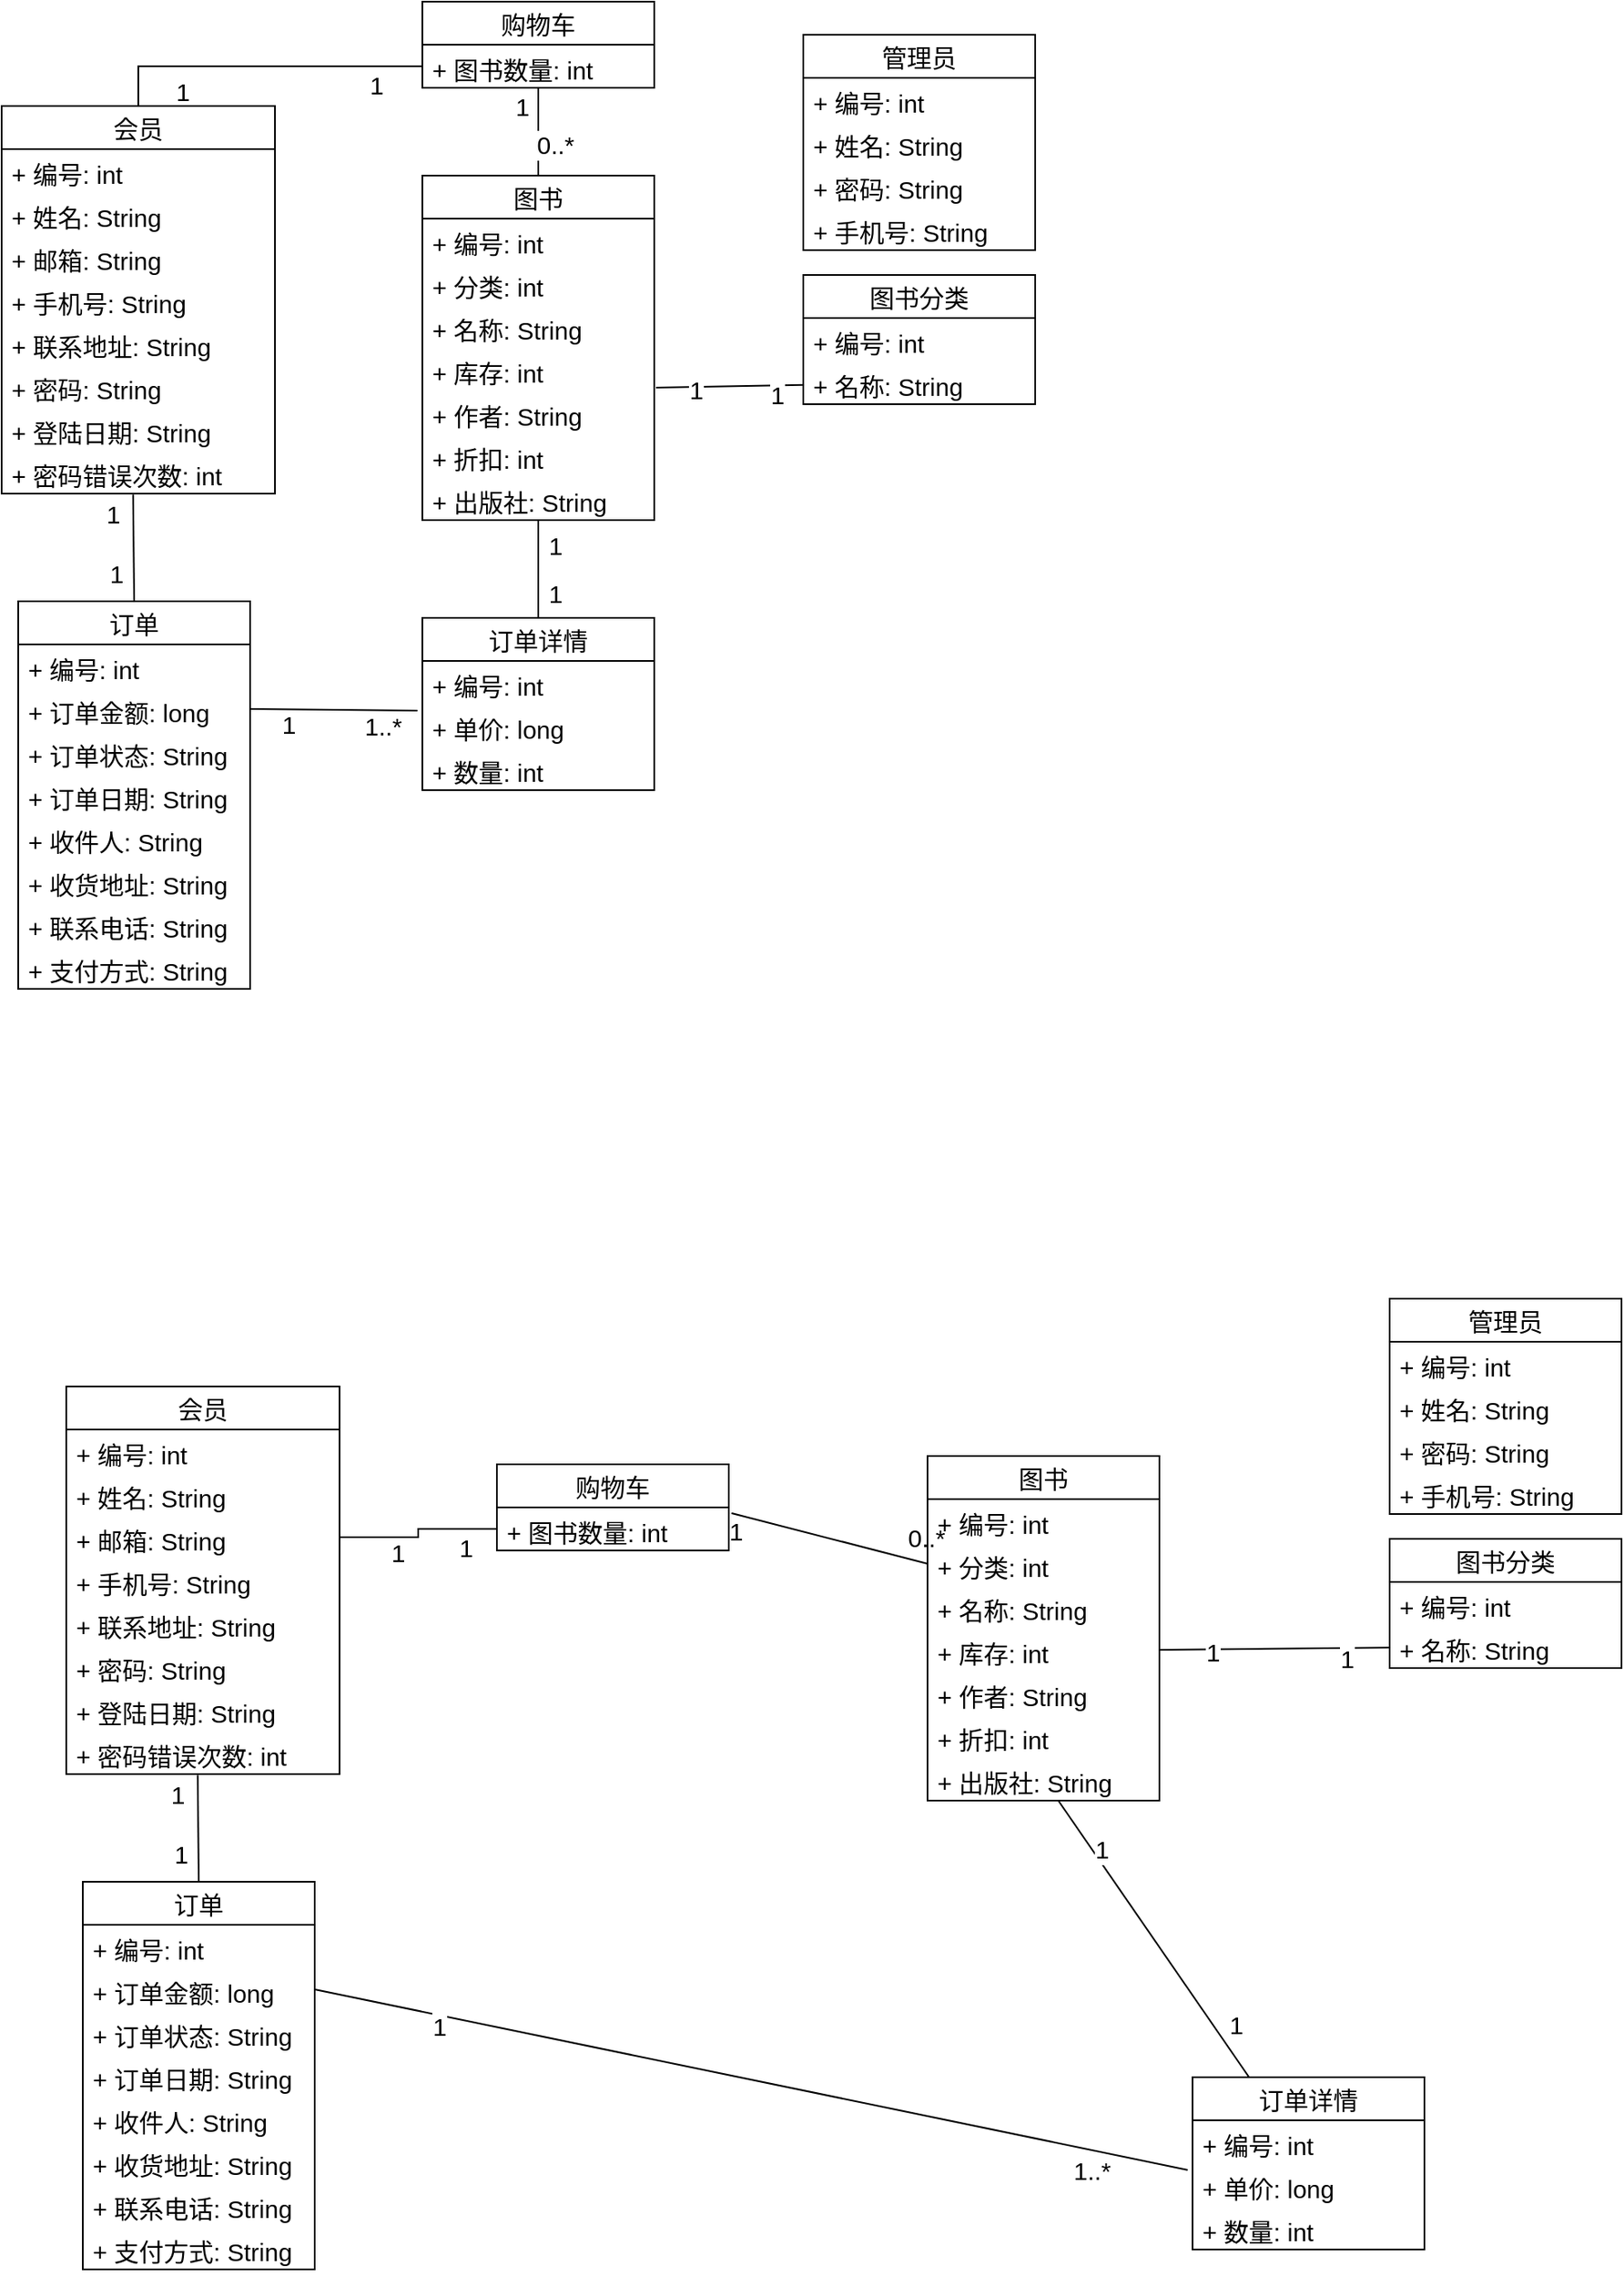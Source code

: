 <mxfile version="13.6.10" type="github">
  <diagram id="9hAJw_1kMw5sHnv18PF5" name="第 1 页">
    <mxGraphModel dx="1553" dy="607" grid="1" gridSize="10" guides="1" tooltips="1" connect="1" arrows="1" fold="1" page="1" pageScale="1" pageWidth="3300" pageHeight="4681" math="0" shadow="0">
      <root>
        <mxCell id="0" />
        <mxCell id="1" parent="0" />
        <mxCell id="OxiHDLjF6rZ07tOKBesM-36" style="edgeStyle=none;rounded=0;orthogonalLoop=1;jettySize=auto;html=1;entryX=0.5;entryY=0;entryDx=0;entryDy=0;endArrow=none;endFill=0;fontSize=15;exitX=0.5;exitY=1;exitDx=0;exitDy=0;" edge="1" parent="1" source="OxiHDLjF6rZ07tOKBesM-5" target="OxiHDLjF6rZ07tOKBesM-13">
          <mxGeometry relative="1" as="geometry">
            <mxPoint x="558" y="326" as="sourcePoint" />
          </mxGeometry>
        </mxCell>
        <mxCell id="OxiHDLjF6rZ07tOKBesM-37" value="1" style="edgeLabel;html=1;align=center;verticalAlign=middle;resizable=0;points=[];fontSize=15;" vertex="1" connectable="0" parent="OxiHDLjF6rZ07tOKBesM-36">
          <mxGeometry x="-0.829" y="-2" relative="1" as="geometry">
            <mxPoint x="-8.0" y="6" as="offset" />
          </mxGeometry>
        </mxCell>
        <mxCell id="OxiHDLjF6rZ07tOKBesM-38" value="0..*" style="edgeLabel;html=1;align=center;verticalAlign=middle;resizable=0;points=[];fontSize=15;" vertex="1" connectable="0" parent="OxiHDLjF6rZ07tOKBesM-36">
          <mxGeometry x="0.803" y="-1" relative="1" as="geometry">
            <mxPoint x="11" y="-14.12" as="offset" />
          </mxGeometry>
        </mxCell>
        <mxCell id="OxiHDLjF6rZ07tOKBesM-42" style="edgeStyle=none;rounded=0;orthogonalLoop=1;jettySize=auto;html=1;entryX=-0.021;entryY=0.152;entryDx=0;entryDy=0;entryPerimeter=0;endArrow=none;endFill=0;fontSize=15;exitX=1;exitY=0.5;exitDx=0;exitDy=0;" edge="1" parent="1" source="OxiHDLjF6rZ07tOKBesM-3" target="OxiHDLjF6rZ07tOKBesM-79">
          <mxGeometry relative="1" as="geometry">
            <mxPoint x="425" y="592.012" as="targetPoint" />
          </mxGeometry>
        </mxCell>
        <mxCell id="OxiHDLjF6rZ07tOKBesM-43" value="1" style="edgeLabel;html=1;align=center;verticalAlign=middle;resizable=0;points=[];fontSize=15;" vertex="1" connectable="0" parent="OxiHDLjF6rZ07tOKBesM-42">
          <mxGeometry x="-0.757" y="-1" relative="1" as="geometry">
            <mxPoint x="10.58" y="7.41" as="offset" />
          </mxGeometry>
        </mxCell>
        <mxCell id="OxiHDLjF6rZ07tOKBesM-44" value="1..*" style="edgeLabel;html=1;align=center;verticalAlign=middle;resizable=0;points=[];fontSize=15;" vertex="1" connectable="0" parent="OxiHDLjF6rZ07tOKBesM-42">
          <mxGeometry x="0.829" y="-1" relative="1" as="geometry">
            <mxPoint x="-12.95" y="7.93" as="offset" />
          </mxGeometry>
        </mxCell>
        <mxCell id="OxiHDLjF6rZ07tOKBesM-29" style="rounded=0;orthogonalLoop=1;jettySize=auto;html=1;endArrow=none;endFill=0;entryX=0;entryY=0.5;entryDx=0;entryDy=0;exitX=0.5;exitY=0;exitDx=0;exitDy=0;edgeStyle=orthogonalEdgeStyle;fontSize=15;" edge="1" parent="1" source="OxiHDLjF6rZ07tOKBesM-9" target="OxiHDLjF6rZ07tOKBesM-6">
          <mxGeometry relative="1" as="geometry">
            <mxPoint x="240" y="267" as="sourcePoint" />
          </mxGeometry>
        </mxCell>
        <mxCell id="OxiHDLjF6rZ07tOKBesM-31" value="1" style="edgeLabel;html=1;align=center;verticalAlign=middle;resizable=0;points=[];fontSize=15;" vertex="1" connectable="0" parent="OxiHDLjF6rZ07tOKBesM-29">
          <mxGeometry x="-0.825" y="-1" relative="1" as="geometry">
            <mxPoint x="25.52" y="7.65" as="offset" />
          </mxGeometry>
        </mxCell>
        <mxCell id="OxiHDLjF6rZ07tOKBesM-32" value="1" style="edgeLabel;html=1;align=center;verticalAlign=middle;resizable=0;points=[];fontSize=15;" vertex="1" connectable="0" parent="OxiHDLjF6rZ07tOKBesM-29">
          <mxGeometry x="0.812" relative="1" as="geometry">
            <mxPoint x="-10" y="11" as="offset" />
          </mxGeometry>
        </mxCell>
        <mxCell id="OxiHDLjF6rZ07tOKBesM-33" style="edgeStyle=none;rounded=0;orthogonalLoop=1;jettySize=auto;html=1;entryX=0.5;entryY=0;entryDx=0;entryDy=0;endArrow=none;endFill=0;exitX=0.481;exitY=1.025;exitDx=0;exitDy=0;exitPerimeter=0;fontSize=15;" edge="1" parent="1" source="OxiHDLjF6rZ07tOKBesM-55" target="OxiHDLjF6rZ07tOKBesM-1">
          <mxGeometry relative="1" as="geometry">
            <mxPoint x="305" y="408" as="sourcePoint" />
          </mxGeometry>
        </mxCell>
        <mxCell id="OxiHDLjF6rZ07tOKBesM-34" value="1" style="edgeLabel;html=1;align=center;verticalAlign=middle;resizable=0;points=[];fontSize=15;" vertex="1" connectable="0" parent="OxiHDLjF6rZ07tOKBesM-33">
          <mxGeometry x="-0.748" y="1" relative="1" as="geometry">
            <mxPoint x="-13.83" y="3.34" as="offset" />
          </mxGeometry>
        </mxCell>
        <mxCell id="OxiHDLjF6rZ07tOKBesM-35" value="1" style="edgeLabel;html=1;align=center;verticalAlign=middle;resizable=0;points=[];fontSize=15;" vertex="1" connectable="0" parent="OxiHDLjF6rZ07tOKBesM-33">
          <mxGeometry x="0.851" y="-2" relative="1" as="geometry">
            <mxPoint x="-9.09" y="-12.02" as="offset" />
          </mxGeometry>
        </mxCell>
        <mxCell id="OxiHDLjF6rZ07tOKBesM-39" style="edgeStyle=none;rounded=0;orthogonalLoop=1;jettySize=auto;html=1;endArrow=none;endFill=0;fontSize=15;" edge="1" parent="1" target="OxiHDLjF6rZ07tOKBesM-18">
          <mxGeometry relative="1" as="geometry">
            <mxPoint x="566" y="350" as="sourcePoint" />
            <mxPoint x="705.0" y="146" as="targetPoint" />
          </mxGeometry>
        </mxCell>
        <mxCell id="OxiHDLjF6rZ07tOKBesM-40" value="1" style="edgeLabel;html=1;align=center;verticalAlign=middle;resizable=0;points=[];fontSize=15;" vertex="1" connectable="0" parent="OxiHDLjF6rZ07tOKBesM-39">
          <mxGeometry x="-0.667" y="-1" relative="1" as="geometry">
            <mxPoint x="9" as="offset" />
          </mxGeometry>
        </mxCell>
        <mxCell id="OxiHDLjF6rZ07tOKBesM-41" value="1" style="edgeLabel;html=1;align=center;verticalAlign=middle;resizable=0;points=[];fontSize=15;" vertex="1" connectable="0" parent="OxiHDLjF6rZ07tOKBesM-39">
          <mxGeometry x="0.636" y="-1" relative="1" as="geometry">
            <mxPoint x="-0.58" y="4.36" as="offset" />
          </mxGeometry>
        </mxCell>
        <mxCell id="OxiHDLjF6rZ07tOKBesM-46" style="edgeStyle=none;rounded=0;orthogonalLoop=1;jettySize=auto;html=1;exitX=0.5;exitY=0;exitDx=0;exitDy=0;endArrow=none;endFill=0;fontSize=15;" edge="1" parent="1" source="OxiHDLjF6rZ07tOKBesM-5" target="OxiHDLjF6rZ07tOKBesM-5">
          <mxGeometry relative="1" as="geometry" />
        </mxCell>
        <mxCell id="OxiHDLjF6rZ07tOKBesM-70" style="rounded=0;orthogonalLoop=1;jettySize=auto;html=1;endArrow=none;endFill=0;fontSize=15;" edge="1" parent="1" source="OxiHDLjF6rZ07tOKBesM-21" target="OxiHDLjF6rZ07tOKBesM-16">
          <mxGeometry relative="1" as="geometry">
            <mxPoint x="485" y="482" as="targetPoint" />
          </mxGeometry>
        </mxCell>
        <mxCell id="OxiHDLjF6rZ07tOKBesM-71" value="1" style="edgeLabel;html=1;align=center;verticalAlign=middle;resizable=0;points=[];fontSize=15;" vertex="1" connectable="0" parent="OxiHDLjF6rZ07tOKBesM-70">
          <mxGeometry x="-0.678" relative="1" as="geometry">
            <mxPoint x="10" y="-5.53" as="offset" />
          </mxGeometry>
        </mxCell>
        <mxCell id="OxiHDLjF6rZ07tOKBesM-72" value="1" style="edgeLabel;html=1;align=center;verticalAlign=middle;resizable=0;points=[];fontSize=15;" vertex="1" connectable="0" parent="OxiHDLjF6rZ07tOKBesM-70">
          <mxGeometry x="0.729" y="-1" relative="1" as="geometry">
            <mxPoint x="9" y="7.24" as="offset" />
          </mxGeometry>
        </mxCell>
        <mxCell id="OxiHDLjF6rZ07tOKBesM-9" value="会员" style="swimlane;fontStyle=0;childLayout=stackLayout;horizontal=1;startSize=26;fillColor=none;horizontalStack=0;resizeParent=1;resizeParentMax=0;resizeLast=0;collapsible=1;marginBottom=0;fontSize=15;" vertex="1" parent="1">
          <mxGeometry x="171" y="180" width="165" height="234" as="geometry" />
        </mxCell>
        <mxCell id="OxiHDLjF6rZ07tOKBesM-54" value="+ 编号: int" style="text;strokeColor=none;fillColor=none;align=left;verticalAlign=top;spacingLeft=4;spacingRight=4;overflow=hidden;rotatable=0;points=[[0,0.5],[1,0.5]];portConstraint=eastwest;fontSize=15;" vertex="1" parent="OxiHDLjF6rZ07tOKBesM-9">
          <mxGeometry y="26" width="165" height="26" as="geometry" />
        </mxCell>
        <mxCell id="OxiHDLjF6rZ07tOKBesM-11" value="+ 姓名: String" style="text;strokeColor=none;fillColor=none;align=left;verticalAlign=top;spacingLeft=4;spacingRight=4;overflow=hidden;rotatable=0;points=[[0,0.5],[1,0.5]];portConstraint=eastwest;fontSize=15;" vertex="1" parent="OxiHDLjF6rZ07tOKBesM-9">
          <mxGeometry y="52" width="165" height="26" as="geometry" />
        </mxCell>
        <mxCell id="OxiHDLjF6rZ07tOKBesM-10" value="+ 邮箱: String" style="text;strokeColor=none;fillColor=none;align=left;verticalAlign=top;spacingLeft=4;spacingRight=4;overflow=hidden;rotatable=0;points=[[0,0.5],[1,0.5]];portConstraint=eastwest;fontSize=15;" vertex="1" parent="OxiHDLjF6rZ07tOKBesM-9">
          <mxGeometry y="78" width="165" height="26" as="geometry" />
        </mxCell>
        <mxCell id="OxiHDLjF6rZ07tOKBesM-63" value="+ 手机号: String" style="text;strokeColor=none;fillColor=none;align=left;verticalAlign=top;spacingLeft=4;spacingRight=4;overflow=hidden;rotatable=0;points=[[0,0.5],[1,0.5]];portConstraint=eastwest;fontSize=15;" vertex="1" parent="OxiHDLjF6rZ07tOKBesM-9">
          <mxGeometry y="104" width="165" height="26" as="geometry" />
        </mxCell>
        <mxCell id="OxiHDLjF6rZ07tOKBesM-50" value="+ 联系地址: String" style="text;strokeColor=none;fillColor=none;align=left;verticalAlign=top;spacingLeft=4;spacingRight=4;overflow=hidden;rotatable=0;points=[[0,0.5],[1,0.5]];portConstraint=eastwest;fontSize=15;" vertex="1" parent="OxiHDLjF6rZ07tOKBesM-9">
          <mxGeometry y="130" width="165" height="26" as="geometry" />
        </mxCell>
        <mxCell id="OxiHDLjF6rZ07tOKBesM-81" value="+ 密码: String" style="text;strokeColor=none;fillColor=none;align=left;verticalAlign=top;spacingLeft=4;spacingRight=4;overflow=hidden;rotatable=0;points=[[0,0.5],[1,0.5]];portConstraint=eastwest;fontSize=15;" vertex="1" parent="OxiHDLjF6rZ07tOKBesM-9">
          <mxGeometry y="156" width="165" height="26" as="geometry" />
        </mxCell>
        <mxCell id="OxiHDLjF6rZ07tOKBesM-80" value="+ 登陆日期: String" style="text;strokeColor=none;fillColor=none;align=left;verticalAlign=top;spacingLeft=4;spacingRight=4;overflow=hidden;rotatable=0;points=[[0,0.5],[1,0.5]];portConstraint=eastwest;fontSize=15;" vertex="1" parent="OxiHDLjF6rZ07tOKBesM-9">
          <mxGeometry y="182" width="165" height="26" as="geometry" />
        </mxCell>
        <mxCell id="OxiHDLjF6rZ07tOKBesM-55" value="+ 密码错误次数: int" style="text;strokeColor=none;fillColor=none;align=left;verticalAlign=top;spacingLeft=4;spacingRight=4;overflow=hidden;rotatable=0;points=[[0,0.5],[1,0.5]];portConstraint=eastwest;fontSize=15;" vertex="1" parent="OxiHDLjF6rZ07tOKBesM-9">
          <mxGeometry y="208" width="165" height="26" as="geometry" />
        </mxCell>
        <mxCell id="OxiHDLjF6rZ07tOKBesM-5" value="购物车" style="swimlane;fontStyle=0;childLayout=stackLayout;horizontal=1;startSize=26;fillColor=none;horizontalStack=0;resizeParent=1;resizeParentMax=0;resizeLast=0;collapsible=1;marginBottom=0;fontSize=15;" vertex="1" parent="1">
          <mxGeometry x="425" y="117" width="140" height="52" as="geometry" />
        </mxCell>
        <mxCell id="OxiHDLjF6rZ07tOKBesM-6" value="+ 图书数量: int" style="text;strokeColor=none;fillColor=none;align=left;verticalAlign=top;spacingLeft=4;spacingRight=4;overflow=hidden;rotatable=0;points=[[0,0.5],[1,0.5]];portConstraint=eastwest;fontSize=15;" vertex="1" parent="OxiHDLjF6rZ07tOKBesM-5">
          <mxGeometry y="26" width="140" height="26" as="geometry" />
        </mxCell>
        <mxCell id="OxiHDLjF6rZ07tOKBesM-25" value="管理员" style="swimlane;fontStyle=0;childLayout=stackLayout;horizontal=1;startSize=26;fillColor=none;horizontalStack=0;resizeParent=1;resizeParentMax=0;resizeLast=0;collapsible=1;marginBottom=0;fontSize=15;" vertex="1" parent="1">
          <mxGeometry x="655" y="137" width="140" height="130" as="geometry" />
        </mxCell>
        <mxCell id="OxiHDLjF6rZ07tOKBesM-64" value="+ 编号: int" style="text;strokeColor=none;fillColor=none;align=left;verticalAlign=top;spacingLeft=4;spacingRight=4;overflow=hidden;rotatable=0;points=[[0,0.5],[1,0.5]];portConstraint=eastwest;fontSize=15;" vertex="1" parent="OxiHDLjF6rZ07tOKBesM-25">
          <mxGeometry y="26" width="140" height="26" as="geometry" />
        </mxCell>
        <mxCell id="OxiHDLjF6rZ07tOKBesM-65" value="+ 姓名: String" style="text;strokeColor=none;fillColor=none;align=left;verticalAlign=top;spacingLeft=4;spacingRight=4;overflow=hidden;rotatable=0;points=[[0,0.5],[1,0.5]];portConstraint=eastwest;fontSize=15;" vertex="1" parent="OxiHDLjF6rZ07tOKBesM-25">
          <mxGeometry y="52" width="140" height="26" as="geometry" />
        </mxCell>
        <mxCell id="OxiHDLjF6rZ07tOKBesM-68" value="+ 密码: String" style="text;strokeColor=none;fillColor=none;align=left;verticalAlign=top;spacingLeft=4;spacingRight=4;overflow=hidden;rotatable=0;points=[[0,0.5],[1,0.5]];portConstraint=eastwest;fontSize=15;" vertex="1" parent="OxiHDLjF6rZ07tOKBesM-25">
          <mxGeometry y="78" width="140" height="26" as="geometry" />
        </mxCell>
        <mxCell id="OxiHDLjF6rZ07tOKBesM-67" value="+ 手机号: String" style="text;strokeColor=none;fillColor=none;align=left;verticalAlign=top;spacingLeft=4;spacingRight=4;overflow=hidden;rotatable=0;points=[[0,0.5],[1,0.5]];portConstraint=eastwest;fontSize=15;" vertex="1" parent="OxiHDLjF6rZ07tOKBesM-25">
          <mxGeometry y="104" width="140" height="26" as="geometry" />
        </mxCell>
        <mxCell id="OxiHDLjF6rZ07tOKBesM-1" value="订单" style="swimlane;fontStyle=0;childLayout=stackLayout;horizontal=1;startSize=26;fillColor=none;horizontalStack=0;resizeParent=1;resizeParentMax=0;resizeLast=0;collapsible=1;marginBottom=0;fontSize=15;" vertex="1" parent="1">
          <mxGeometry x="181" y="479" width="140" height="234" as="geometry" />
        </mxCell>
        <mxCell id="OxiHDLjF6rZ07tOKBesM-73" value="+ 编号: int" style="text;strokeColor=none;fillColor=none;align=left;verticalAlign=top;spacingLeft=4;spacingRight=4;overflow=hidden;rotatable=0;points=[[0,0.5],[1,0.5]];portConstraint=eastwest;fontSize=15;" vertex="1" parent="OxiHDLjF6rZ07tOKBesM-1">
          <mxGeometry y="26" width="140" height="26" as="geometry" />
        </mxCell>
        <mxCell id="OxiHDLjF6rZ07tOKBesM-3" value="+ 订单金额: long" style="text;strokeColor=none;fillColor=none;align=left;verticalAlign=top;spacingLeft=4;spacingRight=4;overflow=hidden;rotatable=0;points=[[0,0.5],[1,0.5]];portConstraint=eastwest;fontSize=15;" vertex="1" parent="OxiHDLjF6rZ07tOKBesM-1">
          <mxGeometry y="52" width="140" height="26" as="geometry" />
        </mxCell>
        <mxCell id="OxiHDLjF6rZ07tOKBesM-76" value="+ 订单状态: String" style="text;strokeColor=none;fillColor=none;align=left;verticalAlign=top;spacingLeft=4;spacingRight=4;overflow=hidden;rotatable=0;points=[[0,0.5],[1,0.5]];portConstraint=eastwest;fontSize=15;" vertex="1" parent="OxiHDLjF6rZ07tOKBesM-1">
          <mxGeometry y="78" width="140" height="26" as="geometry" />
        </mxCell>
        <mxCell id="OxiHDLjF6rZ07tOKBesM-75" value="+ 订单日期: String" style="text;strokeColor=none;fillColor=none;align=left;verticalAlign=top;spacingLeft=4;spacingRight=4;overflow=hidden;rotatable=0;points=[[0,0.5],[1,0.5]];portConstraint=eastwest;fontSize=15;" vertex="1" parent="OxiHDLjF6rZ07tOKBesM-1">
          <mxGeometry y="104" width="140" height="26" as="geometry" />
        </mxCell>
        <mxCell id="OxiHDLjF6rZ07tOKBesM-74" value="+ 收件人: String" style="text;strokeColor=none;fillColor=none;align=left;verticalAlign=top;spacingLeft=4;spacingRight=4;overflow=hidden;rotatable=0;points=[[0,0.5],[1,0.5]];portConstraint=eastwest;fontSize=15;" vertex="1" parent="OxiHDLjF6rZ07tOKBesM-1">
          <mxGeometry y="130" width="140" height="26" as="geometry" />
        </mxCell>
        <mxCell id="OxiHDLjF6rZ07tOKBesM-77" value="+ 收货地址: String" style="text;strokeColor=none;fillColor=none;align=left;verticalAlign=top;spacingLeft=4;spacingRight=4;overflow=hidden;rotatable=0;points=[[0,0.5],[1,0.5]];portConstraint=eastwest;fontSize=15;" vertex="1" parent="OxiHDLjF6rZ07tOKBesM-1">
          <mxGeometry y="156" width="140" height="26" as="geometry" />
        </mxCell>
        <mxCell id="OxiHDLjF6rZ07tOKBesM-83" value="+ 联系电话: String" style="text;strokeColor=none;fillColor=none;align=left;verticalAlign=top;spacingLeft=4;spacingRight=4;overflow=hidden;rotatable=0;points=[[0,0.5],[1,0.5]];portConstraint=eastwest;fontSize=15;" vertex="1" parent="OxiHDLjF6rZ07tOKBesM-1">
          <mxGeometry y="182" width="140" height="26" as="geometry" />
        </mxCell>
        <mxCell id="OxiHDLjF6rZ07tOKBesM-4" value="+ 支付方式: String" style="text;strokeColor=none;fillColor=none;align=left;verticalAlign=top;spacingLeft=4;spacingRight=4;overflow=hidden;rotatable=0;points=[[0,0.5],[1,0.5]];portConstraint=eastwest;fontSize=15;" vertex="1" parent="OxiHDLjF6rZ07tOKBesM-1">
          <mxGeometry y="208" width="140" height="26" as="geometry" />
        </mxCell>
        <mxCell id="OxiHDLjF6rZ07tOKBesM-13" value="图书" style="swimlane;fontStyle=0;childLayout=stackLayout;horizontal=1;startSize=26;fillColor=none;horizontalStack=0;resizeParent=1;resizeParentMax=0;resizeLast=0;collapsible=1;marginBottom=0;fontSize=15;" vertex="1" parent="1">
          <mxGeometry x="425" y="222" width="140" height="208" as="geometry" />
        </mxCell>
        <mxCell id="OxiHDLjF6rZ07tOKBesM-57" value="+ 编号: int" style="text;strokeColor=none;fillColor=none;align=left;verticalAlign=top;spacingLeft=4;spacingRight=4;overflow=hidden;rotatable=0;points=[[0,0.5],[1,0.5]];portConstraint=eastwest;fontSize=15;" vertex="1" parent="OxiHDLjF6rZ07tOKBesM-13">
          <mxGeometry y="26" width="140" height="26" as="geometry" />
        </mxCell>
        <mxCell id="OxiHDLjF6rZ07tOKBesM-60" value="+ 分类: int" style="text;strokeColor=none;fillColor=none;align=left;verticalAlign=top;spacingLeft=4;spacingRight=4;overflow=hidden;rotatable=0;points=[[0,0.5],[1,0.5]];portConstraint=eastwest;fontSize=15;" vertex="1" parent="OxiHDLjF6rZ07tOKBesM-13">
          <mxGeometry y="52" width="140" height="26" as="geometry" />
        </mxCell>
        <mxCell id="OxiHDLjF6rZ07tOKBesM-14" value="+ 名称: String" style="text;strokeColor=none;fillColor=none;align=left;verticalAlign=top;spacingLeft=4;spacingRight=4;overflow=hidden;rotatable=0;points=[[0,0.5],[1,0.5]];portConstraint=eastwest;fontSize=15;" vertex="1" parent="OxiHDLjF6rZ07tOKBesM-13">
          <mxGeometry y="78" width="140" height="26" as="geometry" />
        </mxCell>
        <mxCell id="OxiHDLjF6rZ07tOKBesM-15" value="+ 库存: int" style="text;strokeColor=none;fillColor=none;align=left;verticalAlign=top;spacingLeft=4;spacingRight=4;overflow=hidden;rotatable=0;points=[[0,0.5],[1,0.5]];portConstraint=eastwest;fontSize=15;" vertex="1" parent="OxiHDLjF6rZ07tOKBesM-13">
          <mxGeometry y="104" width="140" height="26" as="geometry" />
        </mxCell>
        <mxCell id="OxiHDLjF6rZ07tOKBesM-59" value="+ 作者: String" style="text;strokeColor=none;fillColor=none;align=left;verticalAlign=top;spacingLeft=4;spacingRight=4;overflow=hidden;rotatable=0;points=[[0,0.5],[1,0.5]];portConstraint=eastwest;fontSize=15;" vertex="1" parent="OxiHDLjF6rZ07tOKBesM-13">
          <mxGeometry y="130" width="140" height="26" as="geometry" />
        </mxCell>
        <mxCell id="OxiHDLjF6rZ07tOKBesM-62" value="+ 折扣: int" style="text;strokeColor=none;fillColor=none;align=left;verticalAlign=top;spacingLeft=4;spacingRight=4;overflow=hidden;rotatable=0;points=[[0,0.5],[1,0.5]];portConstraint=eastwest;fontSize=15;" vertex="1" parent="OxiHDLjF6rZ07tOKBesM-13">
          <mxGeometry y="156" width="140" height="26" as="geometry" />
        </mxCell>
        <mxCell id="OxiHDLjF6rZ07tOKBesM-16" value="+ 出版社: String" style="text;strokeColor=none;fillColor=none;align=left;verticalAlign=top;spacingLeft=4;spacingRight=4;overflow=hidden;rotatable=0;points=[[0,0.5],[1,0.5]];portConstraint=eastwest;fontSize=15;" vertex="1" parent="OxiHDLjF6rZ07tOKBesM-13">
          <mxGeometry y="182" width="140" height="26" as="geometry" />
        </mxCell>
        <mxCell id="OxiHDLjF6rZ07tOKBesM-17" value="图书分类" style="swimlane;fontStyle=0;childLayout=stackLayout;horizontal=1;startSize=26;fillColor=none;horizontalStack=0;resizeParent=1;resizeParentMax=0;resizeLast=0;collapsible=1;marginBottom=0;fontSize=15;" vertex="1" parent="1">
          <mxGeometry x="655" y="282" width="140" height="78" as="geometry" />
        </mxCell>
        <mxCell id="OxiHDLjF6rZ07tOKBesM-58" value="+ 编号: int" style="text;strokeColor=none;fillColor=none;align=left;verticalAlign=top;spacingLeft=4;spacingRight=4;overflow=hidden;rotatable=0;points=[[0,0.5],[1,0.5]];portConstraint=eastwest;fontSize=15;" vertex="1" parent="OxiHDLjF6rZ07tOKBesM-17">
          <mxGeometry y="26" width="140" height="26" as="geometry" />
        </mxCell>
        <mxCell id="OxiHDLjF6rZ07tOKBesM-18" value="+ 名称: String" style="text;strokeColor=none;fillColor=none;align=left;verticalAlign=top;spacingLeft=4;spacingRight=4;overflow=hidden;rotatable=0;points=[[0,0.5],[1,0.5]];portConstraint=eastwest;fontSize=15;" vertex="1" parent="OxiHDLjF6rZ07tOKBesM-17">
          <mxGeometry y="52" width="140" height="26" as="geometry" />
        </mxCell>
        <mxCell id="OxiHDLjF6rZ07tOKBesM-21" value="订单详情" style="swimlane;fontStyle=0;childLayout=stackLayout;horizontal=1;startSize=26;fillColor=none;horizontalStack=0;resizeParent=1;resizeParentMax=0;resizeLast=0;collapsible=1;marginBottom=0;fontSize=15;" vertex="1" parent="1">
          <mxGeometry x="425" y="489" width="140" height="104" as="geometry" />
        </mxCell>
        <mxCell id="OxiHDLjF6rZ07tOKBesM-78" value="+ 编号: int" style="text;strokeColor=none;fillColor=none;align=left;verticalAlign=top;spacingLeft=4;spacingRight=4;overflow=hidden;rotatable=0;points=[[0,0.5],[1,0.5]];portConstraint=eastwest;fontSize=15;" vertex="1" parent="OxiHDLjF6rZ07tOKBesM-21">
          <mxGeometry y="26" width="140" height="26" as="geometry" />
        </mxCell>
        <mxCell id="OxiHDLjF6rZ07tOKBesM-79" value="+ 单价: long" style="text;strokeColor=none;fillColor=none;align=left;verticalAlign=top;spacingLeft=4;spacingRight=4;overflow=hidden;rotatable=0;points=[[0,0.5],[1,0.5]];portConstraint=eastwest;fontSize=15;" vertex="1" parent="OxiHDLjF6rZ07tOKBesM-21">
          <mxGeometry y="52" width="140" height="26" as="geometry" />
        </mxCell>
        <mxCell id="OxiHDLjF6rZ07tOKBesM-22" value="+ 数量: int" style="text;strokeColor=none;fillColor=none;align=left;verticalAlign=top;spacingLeft=4;spacingRight=4;overflow=hidden;rotatable=0;points=[[0,0.5],[1,0.5]];portConstraint=eastwest;fontSize=15;" vertex="1" parent="OxiHDLjF6rZ07tOKBesM-21">
          <mxGeometry y="78" width="140" height="26" as="geometry" />
        </mxCell>
        <mxCell id="OxiHDLjF6rZ07tOKBesM-84" style="edgeStyle=none;rounded=0;orthogonalLoop=1;jettySize=auto;html=1;entryX=0;entryY=0.5;entryDx=0;entryDy=0;endArrow=none;endFill=0;fontSize=15;exitX=1.012;exitY=0.133;exitDx=0;exitDy=0;exitPerimeter=0;" edge="1" parent="1" source="OxiHDLjF6rZ07tOKBesM-113" target="OxiHDLjF6rZ07tOKBesM-130">
          <mxGeometry relative="1" as="geometry">
            <mxPoint x="597" y="1099" as="sourcePoint" />
          </mxGeometry>
        </mxCell>
        <mxCell id="OxiHDLjF6rZ07tOKBesM-85" value="1" style="edgeLabel;html=1;align=center;verticalAlign=middle;resizable=0;points=[];fontSize=15;" vertex="1" connectable="0" parent="OxiHDLjF6rZ07tOKBesM-84">
          <mxGeometry x="-0.829" y="-2" relative="1" as="geometry">
            <mxPoint x="-8.0" y="6" as="offset" />
          </mxGeometry>
        </mxCell>
        <mxCell id="OxiHDLjF6rZ07tOKBesM-86" value="0..*" style="edgeLabel;html=1;align=center;verticalAlign=middle;resizable=0;points=[];fontSize=15;" vertex="1" connectable="0" parent="OxiHDLjF6rZ07tOKBesM-84">
          <mxGeometry x="0.803" y="-1" relative="1" as="geometry">
            <mxPoint x="11" y="-14.12" as="offset" />
          </mxGeometry>
        </mxCell>
        <mxCell id="OxiHDLjF6rZ07tOKBesM-87" style="edgeStyle=none;rounded=0;orthogonalLoop=1;jettySize=auto;html=1;entryX=-0.021;entryY=0.152;entryDx=0;entryDy=0;entryPerimeter=0;endArrow=none;endFill=0;fontSize=15;exitX=1;exitY=0.5;exitDx=0;exitDy=0;" edge="1" parent="1" source="OxiHDLjF6rZ07tOKBesM-121" target="OxiHDLjF6rZ07tOKBesM-141">
          <mxGeometry relative="1" as="geometry">
            <mxPoint x="464" y="1365.012" as="targetPoint" />
          </mxGeometry>
        </mxCell>
        <mxCell id="OxiHDLjF6rZ07tOKBesM-88" value="1" style="edgeLabel;html=1;align=center;verticalAlign=middle;resizable=0;points=[];fontSize=15;" vertex="1" connectable="0" parent="OxiHDLjF6rZ07tOKBesM-87">
          <mxGeometry x="-0.757" y="-1" relative="1" as="geometry">
            <mxPoint x="10.58" y="7.41" as="offset" />
          </mxGeometry>
        </mxCell>
        <mxCell id="OxiHDLjF6rZ07tOKBesM-89" value="1..*" style="edgeLabel;html=1;align=center;verticalAlign=middle;resizable=0;points=[];fontSize=15;" vertex="1" connectable="0" parent="OxiHDLjF6rZ07tOKBesM-87">
          <mxGeometry x="0.829" y="-1" relative="1" as="geometry">
            <mxPoint x="-12.95" y="7.93" as="offset" />
          </mxGeometry>
        </mxCell>
        <mxCell id="OxiHDLjF6rZ07tOKBesM-90" style="rounded=0;orthogonalLoop=1;jettySize=auto;html=1;endArrow=none;endFill=0;entryX=0;entryY=0.5;entryDx=0;entryDy=0;exitX=1;exitY=0.5;exitDx=0;exitDy=0;edgeStyle=orthogonalEdgeStyle;fontSize=15;" edge="1" parent="1" source="OxiHDLjF6rZ07tOKBesM-106" target="OxiHDLjF6rZ07tOKBesM-113">
          <mxGeometry relative="1" as="geometry">
            <mxPoint x="279" y="1040" as="sourcePoint" />
          </mxGeometry>
        </mxCell>
        <mxCell id="OxiHDLjF6rZ07tOKBesM-91" value="1" style="edgeLabel;html=1;align=center;verticalAlign=middle;resizable=0;points=[];fontSize=15;" vertex="1" connectable="0" parent="OxiHDLjF6rZ07tOKBesM-90">
          <mxGeometry x="-0.825" y="-1" relative="1" as="geometry">
            <mxPoint x="25.52" y="7.65" as="offset" />
          </mxGeometry>
        </mxCell>
        <mxCell id="OxiHDLjF6rZ07tOKBesM-92" value="1" style="edgeLabel;html=1;align=center;verticalAlign=middle;resizable=0;points=[];fontSize=15;" vertex="1" connectable="0" parent="OxiHDLjF6rZ07tOKBesM-90">
          <mxGeometry x="0.812" relative="1" as="geometry">
            <mxPoint x="-10" y="11" as="offset" />
          </mxGeometry>
        </mxCell>
        <mxCell id="OxiHDLjF6rZ07tOKBesM-93" style="edgeStyle=none;rounded=0;orthogonalLoop=1;jettySize=auto;html=1;entryX=0.5;entryY=0;entryDx=0;entryDy=0;endArrow=none;endFill=0;exitX=0.481;exitY=1.025;exitDx=0;exitDy=0;exitPerimeter=0;fontSize=15;" edge="1" parent="1" source="OxiHDLjF6rZ07tOKBesM-111" target="OxiHDLjF6rZ07tOKBesM-119">
          <mxGeometry relative="1" as="geometry">
            <mxPoint x="344" y="1181" as="sourcePoint" />
          </mxGeometry>
        </mxCell>
        <mxCell id="OxiHDLjF6rZ07tOKBesM-94" value="1" style="edgeLabel;html=1;align=center;verticalAlign=middle;resizable=0;points=[];fontSize=15;" vertex="1" connectable="0" parent="OxiHDLjF6rZ07tOKBesM-93">
          <mxGeometry x="-0.748" y="1" relative="1" as="geometry">
            <mxPoint x="-13.83" y="3.34" as="offset" />
          </mxGeometry>
        </mxCell>
        <mxCell id="OxiHDLjF6rZ07tOKBesM-95" value="1" style="edgeLabel;html=1;align=center;verticalAlign=middle;resizable=0;points=[];fontSize=15;" vertex="1" connectable="0" parent="OxiHDLjF6rZ07tOKBesM-93">
          <mxGeometry x="0.851" y="-2" relative="1" as="geometry">
            <mxPoint x="-9.09" y="-12.02" as="offset" />
          </mxGeometry>
        </mxCell>
        <mxCell id="OxiHDLjF6rZ07tOKBesM-96" style="edgeStyle=none;rounded=0;orthogonalLoop=1;jettySize=auto;html=1;endArrow=none;endFill=0;fontSize=15;exitX=1;exitY=0.5;exitDx=0;exitDy=0;" edge="1" parent="1" target="OxiHDLjF6rZ07tOKBesM-138" source="OxiHDLjF6rZ07tOKBesM-132">
          <mxGeometry relative="1" as="geometry">
            <mxPoint x="920" y="1113" as="sourcePoint" />
            <mxPoint x="1059.0" y="909" as="targetPoint" />
          </mxGeometry>
        </mxCell>
        <mxCell id="OxiHDLjF6rZ07tOKBesM-97" value="1" style="edgeLabel;html=1;align=center;verticalAlign=middle;resizable=0;points=[];fontSize=15;" vertex="1" connectable="0" parent="OxiHDLjF6rZ07tOKBesM-96">
          <mxGeometry x="-0.667" y="-1" relative="1" as="geometry">
            <mxPoint x="9" as="offset" />
          </mxGeometry>
        </mxCell>
        <mxCell id="OxiHDLjF6rZ07tOKBesM-98" value="1" style="edgeLabel;html=1;align=center;verticalAlign=middle;resizable=0;points=[];fontSize=15;" vertex="1" connectable="0" parent="OxiHDLjF6rZ07tOKBesM-96">
          <mxGeometry x="0.636" y="-1" relative="1" as="geometry">
            <mxPoint x="-0.58" y="4.36" as="offset" />
          </mxGeometry>
        </mxCell>
        <mxCell id="OxiHDLjF6rZ07tOKBesM-99" style="edgeStyle=none;rounded=0;orthogonalLoop=1;jettySize=auto;html=1;exitX=0.5;exitY=0;exitDx=0;exitDy=0;endArrow=none;endFill=0;fontSize=15;" edge="1" parent="1" source="OxiHDLjF6rZ07tOKBesM-112" target="OxiHDLjF6rZ07tOKBesM-112">
          <mxGeometry relative="1" as="geometry" />
        </mxCell>
        <mxCell id="OxiHDLjF6rZ07tOKBesM-100" style="rounded=0;orthogonalLoop=1;jettySize=auto;html=1;endArrow=none;endFill=0;fontSize=15;" edge="1" parent="1" source="OxiHDLjF6rZ07tOKBesM-139" target="OxiHDLjF6rZ07tOKBesM-135">
          <mxGeometry relative="1" as="geometry">
            <mxPoint x="524" y="1255" as="targetPoint" />
          </mxGeometry>
        </mxCell>
        <mxCell id="OxiHDLjF6rZ07tOKBesM-101" value="1" style="edgeLabel;html=1;align=center;verticalAlign=middle;resizable=0;points=[];fontSize=15;" vertex="1" connectable="0" parent="OxiHDLjF6rZ07tOKBesM-100">
          <mxGeometry x="-0.678" relative="1" as="geometry">
            <mxPoint x="10" y="-5.53" as="offset" />
          </mxGeometry>
        </mxCell>
        <mxCell id="OxiHDLjF6rZ07tOKBesM-102" value="1" style="edgeLabel;html=1;align=center;verticalAlign=middle;resizable=0;points=[];fontSize=15;" vertex="1" connectable="0" parent="OxiHDLjF6rZ07tOKBesM-100">
          <mxGeometry x="0.729" y="-1" relative="1" as="geometry">
            <mxPoint x="9" y="7.24" as="offset" />
          </mxGeometry>
        </mxCell>
        <mxCell id="OxiHDLjF6rZ07tOKBesM-103" value="会员" style="swimlane;fontStyle=0;childLayout=stackLayout;horizontal=1;startSize=26;fillColor=none;horizontalStack=0;resizeParent=1;resizeParentMax=0;resizeLast=0;collapsible=1;marginBottom=0;fontSize=15;" vertex="1" parent="1">
          <mxGeometry x="210" y="953" width="165" height="234" as="geometry" />
        </mxCell>
        <mxCell id="OxiHDLjF6rZ07tOKBesM-104" value="+ 编号: int" style="text;strokeColor=none;fillColor=none;align=left;verticalAlign=top;spacingLeft=4;spacingRight=4;overflow=hidden;rotatable=0;points=[[0,0.5],[1,0.5]];portConstraint=eastwest;fontSize=15;" vertex="1" parent="OxiHDLjF6rZ07tOKBesM-103">
          <mxGeometry y="26" width="165" height="26" as="geometry" />
        </mxCell>
        <mxCell id="OxiHDLjF6rZ07tOKBesM-105" value="+ 姓名: String" style="text;strokeColor=none;fillColor=none;align=left;verticalAlign=top;spacingLeft=4;spacingRight=4;overflow=hidden;rotatable=0;points=[[0,0.5],[1,0.5]];portConstraint=eastwest;fontSize=15;" vertex="1" parent="OxiHDLjF6rZ07tOKBesM-103">
          <mxGeometry y="52" width="165" height="26" as="geometry" />
        </mxCell>
        <mxCell id="OxiHDLjF6rZ07tOKBesM-106" value="+ 邮箱: String" style="text;strokeColor=none;fillColor=none;align=left;verticalAlign=top;spacingLeft=4;spacingRight=4;overflow=hidden;rotatable=0;points=[[0,0.5],[1,0.5]];portConstraint=eastwest;fontSize=15;" vertex="1" parent="OxiHDLjF6rZ07tOKBesM-103">
          <mxGeometry y="78" width="165" height="26" as="geometry" />
        </mxCell>
        <mxCell id="OxiHDLjF6rZ07tOKBesM-107" value="+ 手机号: String" style="text;strokeColor=none;fillColor=none;align=left;verticalAlign=top;spacingLeft=4;spacingRight=4;overflow=hidden;rotatable=0;points=[[0,0.5],[1,0.5]];portConstraint=eastwest;fontSize=15;" vertex="1" parent="OxiHDLjF6rZ07tOKBesM-103">
          <mxGeometry y="104" width="165" height="26" as="geometry" />
        </mxCell>
        <mxCell id="OxiHDLjF6rZ07tOKBesM-108" value="+ 联系地址: String" style="text;strokeColor=none;fillColor=none;align=left;verticalAlign=top;spacingLeft=4;spacingRight=4;overflow=hidden;rotatable=0;points=[[0,0.5],[1,0.5]];portConstraint=eastwest;fontSize=15;" vertex="1" parent="OxiHDLjF6rZ07tOKBesM-103">
          <mxGeometry y="130" width="165" height="26" as="geometry" />
        </mxCell>
        <mxCell id="OxiHDLjF6rZ07tOKBesM-109" value="+ 密码: String" style="text;strokeColor=none;fillColor=none;align=left;verticalAlign=top;spacingLeft=4;spacingRight=4;overflow=hidden;rotatable=0;points=[[0,0.5],[1,0.5]];portConstraint=eastwest;fontSize=15;" vertex="1" parent="OxiHDLjF6rZ07tOKBesM-103">
          <mxGeometry y="156" width="165" height="26" as="geometry" />
        </mxCell>
        <mxCell id="OxiHDLjF6rZ07tOKBesM-110" value="+ 登陆日期: String" style="text;strokeColor=none;fillColor=none;align=left;verticalAlign=top;spacingLeft=4;spacingRight=4;overflow=hidden;rotatable=0;points=[[0,0.5],[1,0.5]];portConstraint=eastwest;fontSize=15;" vertex="1" parent="OxiHDLjF6rZ07tOKBesM-103">
          <mxGeometry y="182" width="165" height="26" as="geometry" />
        </mxCell>
        <mxCell id="OxiHDLjF6rZ07tOKBesM-111" value="+ 密码错误次数: int" style="text;strokeColor=none;fillColor=none;align=left;verticalAlign=top;spacingLeft=4;spacingRight=4;overflow=hidden;rotatable=0;points=[[0,0.5],[1,0.5]];portConstraint=eastwest;fontSize=15;" vertex="1" parent="OxiHDLjF6rZ07tOKBesM-103">
          <mxGeometry y="208" width="165" height="26" as="geometry" />
        </mxCell>
        <mxCell id="OxiHDLjF6rZ07tOKBesM-119" value="订单" style="swimlane;fontStyle=0;childLayout=stackLayout;horizontal=1;startSize=26;fillColor=none;horizontalStack=0;resizeParent=1;resizeParentMax=0;resizeLast=0;collapsible=1;marginBottom=0;fontSize=15;" vertex="1" parent="1">
          <mxGeometry x="220" y="1252" width="140" height="234" as="geometry" />
        </mxCell>
        <mxCell id="OxiHDLjF6rZ07tOKBesM-120" value="+ 编号: int" style="text;strokeColor=none;fillColor=none;align=left;verticalAlign=top;spacingLeft=4;spacingRight=4;overflow=hidden;rotatable=0;points=[[0,0.5],[1,0.5]];portConstraint=eastwest;fontSize=15;" vertex="1" parent="OxiHDLjF6rZ07tOKBesM-119">
          <mxGeometry y="26" width="140" height="26" as="geometry" />
        </mxCell>
        <mxCell id="OxiHDLjF6rZ07tOKBesM-121" value="+ 订单金额: long" style="text;strokeColor=none;fillColor=none;align=left;verticalAlign=top;spacingLeft=4;spacingRight=4;overflow=hidden;rotatable=0;points=[[0,0.5],[1,0.5]];portConstraint=eastwest;fontSize=15;" vertex="1" parent="OxiHDLjF6rZ07tOKBesM-119">
          <mxGeometry y="52" width="140" height="26" as="geometry" />
        </mxCell>
        <mxCell id="OxiHDLjF6rZ07tOKBesM-122" value="+ 订单状态: String" style="text;strokeColor=none;fillColor=none;align=left;verticalAlign=top;spacingLeft=4;spacingRight=4;overflow=hidden;rotatable=0;points=[[0,0.5],[1,0.5]];portConstraint=eastwest;fontSize=15;" vertex="1" parent="OxiHDLjF6rZ07tOKBesM-119">
          <mxGeometry y="78" width="140" height="26" as="geometry" />
        </mxCell>
        <mxCell id="OxiHDLjF6rZ07tOKBesM-123" value="+ 订单日期: String" style="text;strokeColor=none;fillColor=none;align=left;verticalAlign=top;spacingLeft=4;spacingRight=4;overflow=hidden;rotatable=0;points=[[0,0.5],[1,0.5]];portConstraint=eastwest;fontSize=15;" vertex="1" parent="OxiHDLjF6rZ07tOKBesM-119">
          <mxGeometry y="104" width="140" height="26" as="geometry" />
        </mxCell>
        <mxCell id="OxiHDLjF6rZ07tOKBesM-124" value="+ 收件人: String" style="text;strokeColor=none;fillColor=none;align=left;verticalAlign=top;spacingLeft=4;spacingRight=4;overflow=hidden;rotatable=0;points=[[0,0.5],[1,0.5]];portConstraint=eastwest;fontSize=15;" vertex="1" parent="OxiHDLjF6rZ07tOKBesM-119">
          <mxGeometry y="130" width="140" height="26" as="geometry" />
        </mxCell>
        <mxCell id="OxiHDLjF6rZ07tOKBesM-125" value="+ 收货地址: String" style="text;strokeColor=none;fillColor=none;align=left;verticalAlign=top;spacingLeft=4;spacingRight=4;overflow=hidden;rotatable=0;points=[[0,0.5],[1,0.5]];portConstraint=eastwest;fontSize=15;" vertex="1" parent="OxiHDLjF6rZ07tOKBesM-119">
          <mxGeometry y="156" width="140" height="26" as="geometry" />
        </mxCell>
        <mxCell id="OxiHDLjF6rZ07tOKBesM-126" value="+ 联系电话: String" style="text;strokeColor=none;fillColor=none;align=left;verticalAlign=top;spacingLeft=4;spacingRight=4;overflow=hidden;rotatable=0;points=[[0,0.5],[1,0.5]];portConstraint=eastwest;fontSize=15;" vertex="1" parent="OxiHDLjF6rZ07tOKBesM-119">
          <mxGeometry y="182" width="140" height="26" as="geometry" />
        </mxCell>
        <mxCell id="OxiHDLjF6rZ07tOKBesM-127" value="+ 支付方式: String" style="text;strokeColor=none;fillColor=none;align=left;verticalAlign=top;spacingLeft=4;spacingRight=4;overflow=hidden;rotatable=0;points=[[0,0.5],[1,0.5]];portConstraint=eastwest;fontSize=15;" vertex="1" parent="OxiHDLjF6rZ07tOKBesM-119">
          <mxGeometry y="208" width="140" height="26" as="geometry" />
        </mxCell>
        <mxCell id="OxiHDLjF6rZ07tOKBesM-114" value="管理员" style="swimlane;fontStyle=0;childLayout=stackLayout;horizontal=1;startSize=26;fillColor=none;horizontalStack=0;resizeParent=1;resizeParentMax=0;resizeLast=0;collapsible=1;marginBottom=0;fontSize=15;" vertex="1" parent="1">
          <mxGeometry x="1009" y="900" width="140" height="130" as="geometry" />
        </mxCell>
        <mxCell id="OxiHDLjF6rZ07tOKBesM-115" value="+ 编号: int" style="text;strokeColor=none;fillColor=none;align=left;verticalAlign=top;spacingLeft=4;spacingRight=4;overflow=hidden;rotatable=0;points=[[0,0.5],[1,0.5]];portConstraint=eastwest;fontSize=15;" vertex="1" parent="OxiHDLjF6rZ07tOKBesM-114">
          <mxGeometry y="26" width="140" height="26" as="geometry" />
        </mxCell>
        <mxCell id="OxiHDLjF6rZ07tOKBesM-116" value="+ 姓名: String" style="text;strokeColor=none;fillColor=none;align=left;verticalAlign=top;spacingLeft=4;spacingRight=4;overflow=hidden;rotatable=0;points=[[0,0.5],[1,0.5]];portConstraint=eastwest;fontSize=15;" vertex="1" parent="OxiHDLjF6rZ07tOKBesM-114">
          <mxGeometry y="52" width="140" height="26" as="geometry" />
        </mxCell>
        <mxCell id="OxiHDLjF6rZ07tOKBesM-117" value="+ 密码: String" style="text;strokeColor=none;fillColor=none;align=left;verticalAlign=top;spacingLeft=4;spacingRight=4;overflow=hidden;rotatable=0;points=[[0,0.5],[1,0.5]];portConstraint=eastwest;fontSize=15;" vertex="1" parent="OxiHDLjF6rZ07tOKBesM-114">
          <mxGeometry y="78" width="140" height="26" as="geometry" />
        </mxCell>
        <mxCell id="OxiHDLjF6rZ07tOKBesM-118" value="+ 手机号: String" style="text;strokeColor=none;fillColor=none;align=left;verticalAlign=top;spacingLeft=4;spacingRight=4;overflow=hidden;rotatable=0;points=[[0,0.5],[1,0.5]];portConstraint=eastwest;fontSize=15;" vertex="1" parent="OxiHDLjF6rZ07tOKBesM-114">
          <mxGeometry y="104" width="140" height="26" as="geometry" />
        </mxCell>
        <mxCell id="OxiHDLjF6rZ07tOKBesM-136" value="图书分类" style="swimlane;fontStyle=0;childLayout=stackLayout;horizontal=1;startSize=26;fillColor=none;horizontalStack=0;resizeParent=1;resizeParentMax=0;resizeLast=0;collapsible=1;marginBottom=0;fontSize=15;" vertex="1" parent="1">
          <mxGeometry x="1009" y="1045" width="140" height="78" as="geometry" />
        </mxCell>
        <mxCell id="OxiHDLjF6rZ07tOKBesM-137" value="+ 编号: int" style="text;strokeColor=none;fillColor=none;align=left;verticalAlign=top;spacingLeft=4;spacingRight=4;overflow=hidden;rotatable=0;points=[[0,0.5],[1,0.5]];portConstraint=eastwest;fontSize=15;" vertex="1" parent="OxiHDLjF6rZ07tOKBesM-136">
          <mxGeometry y="26" width="140" height="26" as="geometry" />
        </mxCell>
        <mxCell id="OxiHDLjF6rZ07tOKBesM-138" value="+ 名称: String" style="text;strokeColor=none;fillColor=none;align=left;verticalAlign=top;spacingLeft=4;spacingRight=4;overflow=hidden;rotatable=0;points=[[0,0.5],[1,0.5]];portConstraint=eastwest;fontSize=15;" vertex="1" parent="OxiHDLjF6rZ07tOKBesM-136">
          <mxGeometry y="52" width="140" height="26" as="geometry" />
        </mxCell>
        <mxCell id="OxiHDLjF6rZ07tOKBesM-128" value="图书" style="swimlane;fontStyle=0;childLayout=stackLayout;horizontal=1;startSize=26;fillColor=none;horizontalStack=0;resizeParent=1;resizeParentMax=0;resizeLast=0;collapsible=1;marginBottom=0;fontSize=15;" vertex="1" parent="1">
          <mxGeometry x="730" y="995" width="140" height="208" as="geometry" />
        </mxCell>
        <mxCell id="OxiHDLjF6rZ07tOKBesM-129" value="+ 编号: int" style="text;strokeColor=none;fillColor=none;align=left;verticalAlign=top;spacingLeft=4;spacingRight=4;overflow=hidden;rotatable=0;points=[[0,0.5],[1,0.5]];portConstraint=eastwest;fontSize=15;" vertex="1" parent="OxiHDLjF6rZ07tOKBesM-128">
          <mxGeometry y="26" width="140" height="26" as="geometry" />
        </mxCell>
        <mxCell id="OxiHDLjF6rZ07tOKBesM-130" value="+ 分类: int" style="text;strokeColor=none;fillColor=none;align=left;verticalAlign=top;spacingLeft=4;spacingRight=4;overflow=hidden;rotatable=0;points=[[0,0.5],[1,0.5]];portConstraint=eastwest;fontSize=15;" vertex="1" parent="OxiHDLjF6rZ07tOKBesM-128">
          <mxGeometry y="52" width="140" height="26" as="geometry" />
        </mxCell>
        <mxCell id="OxiHDLjF6rZ07tOKBesM-131" value="+ 名称: String" style="text;strokeColor=none;fillColor=none;align=left;verticalAlign=top;spacingLeft=4;spacingRight=4;overflow=hidden;rotatable=0;points=[[0,0.5],[1,0.5]];portConstraint=eastwest;fontSize=15;" vertex="1" parent="OxiHDLjF6rZ07tOKBesM-128">
          <mxGeometry y="78" width="140" height="26" as="geometry" />
        </mxCell>
        <mxCell id="OxiHDLjF6rZ07tOKBesM-132" value="+ 库存: int" style="text;strokeColor=none;fillColor=none;align=left;verticalAlign=top;spacingLeft=4;spacingRight=4;overflow=hidden;rotatable=0;points=[[0,0.5],[1,0.5]];portConstraint=eastwest;fontSize=15;" vertex="1" parent="OxiHDLjF6rZ07tOKBesM-128">
          <mxGeometry y="104" width="140" height="26" as="geometry" />
        </mxCell>
        <mxCell id="OxiHDLjF6rZ07tOKBesM-133" value="+ 作者: String" style="text;strokeColor=none;fillColor=none;align=left;verticalAlign=top;spacingLeft=4;spacingRight=4;overflow=hidden;rotatable=0;points=[[0,0.5],[1,0.5]];portConstraint=eastwest;fontSize=15;" vertex="1" parent="OxiHDLjF6rZ07tOKBesM-128">
          <mxGeometry y="130" width="140" height="26" as="geometry" />
        </mxCell>
        <mxCell id="OxiHDLjF6rZ07tOKBesM-134" value="+ 折扣: int" style="text;strokeColor=none;fillColor=none;align=left;verticalAlign=top;spacingLeft=4;spacingRight=4;overflow=hidden;rotatable=0;points=[[0,0.5],[1,0.5]];portConstraint=eastwest;fontSize=15;" vertex="1" parent="OxiHDLjF6rZ07tOKBesM-128">
          <mxGeometry y="156" width="140" height="26" as="geometry" />
        </mxCell>
        <mxCell id="OxiHDLjF6rZ07tOKBesM-135" value="+ 出版社: String" style="text;strokeColor=none;fillColor=none;align=left;verticalAlign=top;spacingLeft=4;spacingRight=4;overflow=hidden;rotatable=0;points=[[0,0.5],[1,0.5]];portConstraint=eastwest;fontSize=15;" vertex="1" parent="OxiHDLjF6rZ07tOKBesM-128">
          <mxGeometry y="182" width="140" height="26" as="geometry" />
        </mxCell>
        <mxCell id="OxiHDLjF6rZ07tOKBesM-139" value="订单详情" style="swimlane;fontStyle=0;childLayout=stackLayout;horizontal=1;startSize=26;fillColor=none;horizontalStack=0;resizeParent=1;resizeParentMax=0;resizeLast=0;collapsible=1;marginBottom=0;fontSize=15;" vertex="1" parent="1">
          <mxGeometry x="890" y="1370" width="140" height="104" as="geometry" />
        </mxCell>
        <mxCell id="OxiHDLjF6rZ07tOKBesM-140" value="+ 编号: int" style="text;strokeColor=none;fillColor=none;align=left;verticalAlign=top;spacingLeft=4;spacingRight=4;overflow=hidden;rotatable=0;points=[[0,0.5],[1,0.5]];portConstraint=eastwest;fontSize=15;" vertex="1" parent="OxiHDLjF6rZ07tOKBesM-139">
          <mxGeometry y="26" width="140" height="26" as="geometry" />
        </mxCell>
        <mxCell id="OxiHDLjF6rZ07tOKBesM-141" value="+ 单价: long" style="text;strokeColor=none;fillColor=none;align=left;verticalAlign=top;spacingLeft=4;spacingRight=4;overflow=hidden;rotatable=0;points=[[0,0.5],[1,0.5]];portConstraint=eastwest;fontSize=15;" vertex="1" parent="OxiHDLjF6rZ07tOKBesM-139">
          <mxGeometry y="52" width="140" height="26" as="geometry" />
        </mxCell>
        <mxCell id="OxiHDLjF6rZ07tOKBesM-142" value="+ 数量: int" style="text;strokeColor=none;fillColor=none;align=left;verticalAlign=top;spacingLeft=4;spacingRight=4;overflow=hidden;rotatable=0;points=[[0,0.5],[1,0.5]];portConstraint=eastwest;fontSize=15;" vertex="1" parent="OxiHDLjF6rZ07tOKBesM-139">
          <mxGeometry y="78" width="140" height="26" as="geometry" />
        </mxCell>
        <mxCell id="OxiHDLjF6rZ07tOKBesM-112" value="购物车" style="swimlane;fontStyle=0;childLayout=stackLayout;horizontal=1;startSize=26;fillColor=none;horizontalStack=0;resizeParent=1;resizeParentMax=0;resizeLast=0;collapsible=1;marginBottom=0;fontSize=15;" vertex="1" parent="1">
          <mxGeometry x="470" y="1000" width="140" height="52" as="geometry" />
        </mxCell>
        <mxCell id="OxiHDLjF6rZ07tOKBesM-113" value="+ 图书数量: int" style="text;strokeColor=none;fillColor=none;align=left;verticalAlign=top;spacingLeft=4;spacingRight=4;overflow=hidden;rotatable=0;points=[[0,0.5],[1,0.5]];portConstraint=eastwest;fontSize=15;" vertex="1" parent="OxiHDLjF6rZ07tOKBesM-112">
          <mxGeometry y="26" width="140" height="26" as="geometry" />
        </mxCell>
      </root>
    </mxGraphModel>
  </diagram>
</mxfile>
